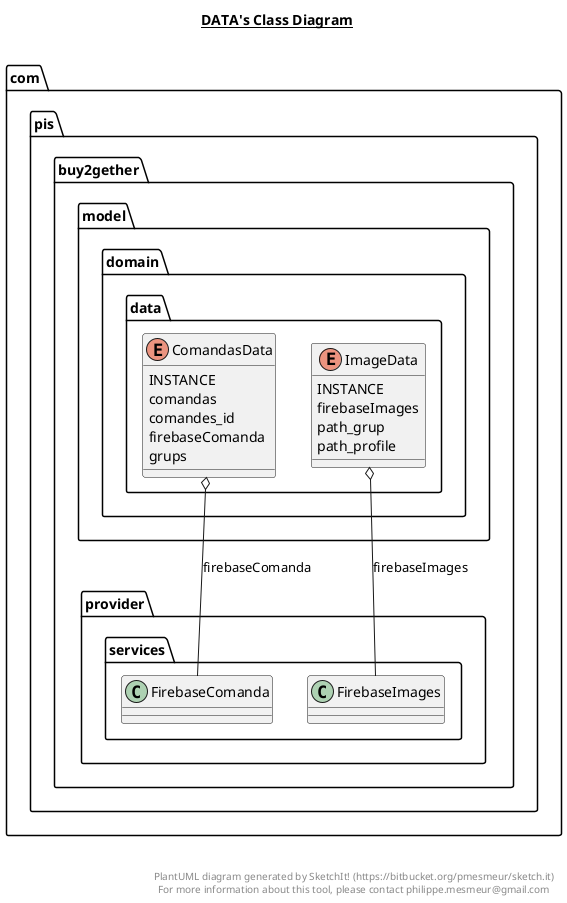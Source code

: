 @startuml

title __DATA's Class Diagram__\n

  namespace com.pis.buy2gether {
    namespace model.domain.data {
      enum ComandasData {
        INSTANCE
        comandas
        comandes_id
        firebaseComanda
        grups
      }
    }
  }
  

  namespace com.pis.buy2gether {
    namespace model.domain.data {
      enum ImageData {
        INSTANCE
        firebaseImages
        path_grup
        path_profile
      }
    }
  }
  

  com.pis.buy2gether.model.domain.data.ComandasData o-- com.pis.buy2gether.provider.services.FirebaseComanda : firebaseComanda
  com.pis.buy2gether.model.domain.data.ImageData o-- com.pis.buy2gether.provider.services.FirebaseImages : firebaseImages


right footer


PlantUML diagram generated by SketchIt! (https://bitbucket.org/pmesmeur/sketch.it)
For more information about this tool, please contact philippe.mesmeur@gmail.com
endfooter

@enduml
